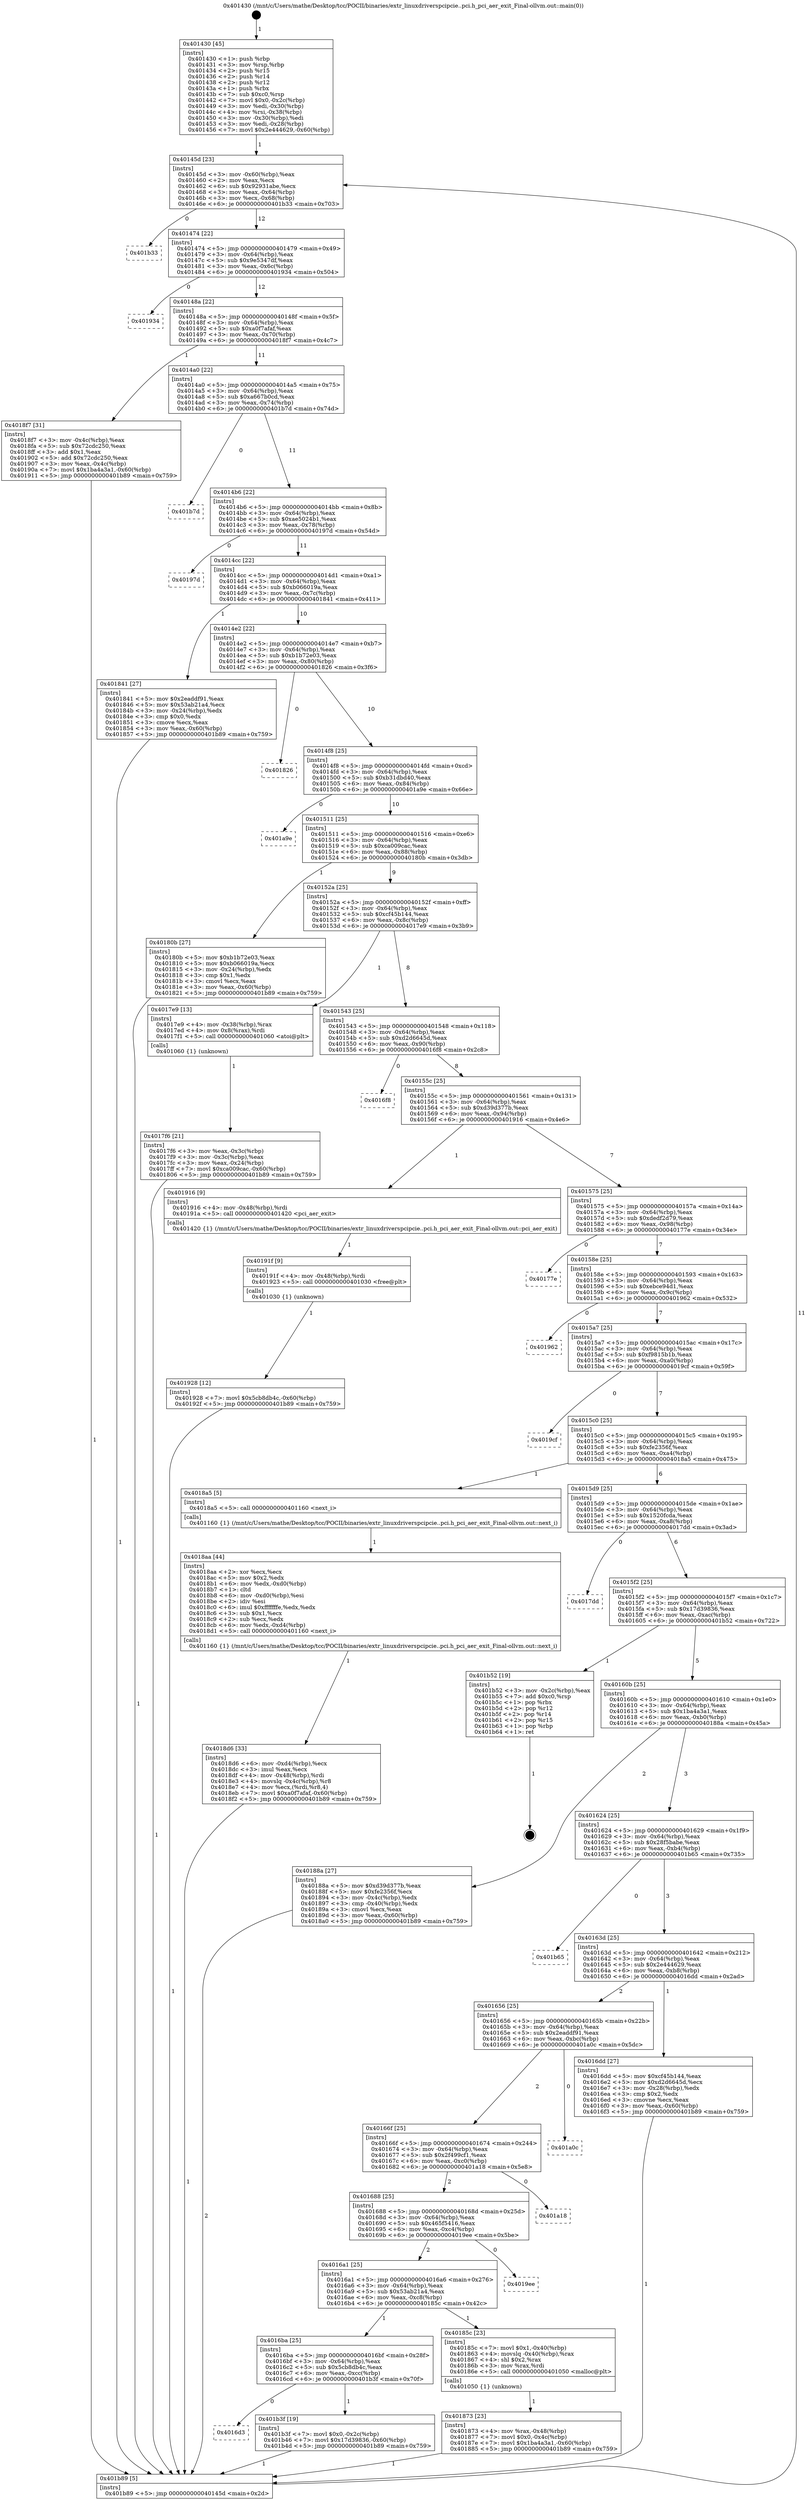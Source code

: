 digraph "0x401430" {
  label = "0x401430 (/mnt/c/Users/mathe/Desktop/tcc/POCII/binaries/extr_linuxdriverspcipcie..pci.h_pci_aer_exit_Final-ollvm.out::main(0))"
  labelloc = "t"
  node[shape=record]

  Entry [label="",width=0.3,height=0.3,shape=circle,fillcolor=black,style=filled]
  "0x40145d" [label="{
     0x40145d [23]\l
     | [instrs]\l
     &nbsp;&nbsp;0x40145d \<+3\>: mov -0x60(%rbp),%eax\l
     &nbsp;&nbsp;0x401460 \<+2\>: mov %eax,%ecx\l
     &nbsp;&nbsp;0x401462 \<+6\>: sub $0x92931abe,%ecx\l
     &nbsp;&nbsp;0x401468 \<+3\>: mov %eax,-0x64(%rbp)\l
     &nbsp;&nbsp;0x40146b \<+3\>: mov %ecx,-0x68(%rbp)\l
     &nbsp;&nbsp;0x40146e \<+6\>: je 0000000000401b33 \<main+0x703\>\l
  }"]
  "0x401b33" [label="{
     0x401b33\l
  }", style=dashed]
  "0x401474" [label="{
     0x401474 [22]\l
     | [instrs]\l
     &nbsp;&nbsp;0x401474 \<+5\>: jmp 0000000000401479 \<main+0x49\>\l
     &nbsp;&nbsp;0x401479 \<+3\>: mov -0x64(%rbp),%eax\l
     &nbsp;&nbsp;0x40147c \<+5\>: sub $0x9e5347df,%eax\l
     &nbsp;&nbsp;0x401481 \<+3\>: mov %eax,-0x6c(%rbp)\l
     &nbsp;&nbsp;0x401484 \<+6\>: je 0000000000401934 \<main+0x504\>\l
  }"]
  Exit [label="",width=0.3,height=0.3,shape=circle,fillcolor=black,style=filled,peripheries=2]
  "0x401934" [label="{
     0x401934\l
  }", style=dashed]
  "0x40148a" [label="{
     0x40148a [22]\l
     | [instrs]\l
     &nbsp;&nbsp;0x40148a \<+5\>: jmp 000000000040148f \<main+0x5f\>\l
     &nbsp;&nbsp;0x40148f \<+3\>: mov -0x64(%rbp),%eax\l
     &nbsp;&nbsp;0x401492 \<+5\>: sub $0xa0f7afaf,%eax\l
     &nbsp;&nbsp;0x401497 \<+3\>: mov %eax,-0x70(%rbp)\l
     &nbsp;&nbsp;0x40149a \<+6\>: je 00000000004018f7 \<main+0x4c7\>\l
  }"]
  "0x4016d3" [label="{
     0x4016d3\l
  }", style=dashed]
  "0x4018f7" [label="{
     0x4018f7 [31]\l
     | [instrs]\l
     &nbsp;&nbsp;0x4018f7 \<+3\>: mov -0x4c(%rbp),%eax\l
     &nbsp;&nbsp;0x4018fa \<+5\>: sub $0x72cdc250,%eax\l
     &nbsp;&nbsp;0x4018ff \<+3\>: add $0x1,%eax\l
     &nbsp;&nbsp;0x401902 \<+5\>: add $0x72cdc250,%eax\l
     &nbsp;&nbsp;0x401907 \<+3\>: mov %eax,-0x4c(%rbp)\l
     &nbsp;&nbsp;0x40190a \<+7\>: movl $0x1ba4a3a1,-0x60(%rbp)\l
     &nbsp;&nbsp;0x401911 \<+5\>: jmp 0000000000401b89 \<main+0x759\>\l
  }"]
  "0x4014a0" [label="{
     0x4014a0 [22]\l
     | [instrs]\l
     &nbsp;&nbsp;0x4014a0 \<+5\>: jmp 00000000004014a5 \<main+0x75\>\l
     &nbsp;&nbsp;0x4014a5 \<+3\>: mov -0x64(%rbp),%eax\l
     &nbsp;&nbsp;0x4014a8 \<+5\>: sub $0xa667b0cd,%eax\l
     &nbsp;&nbsp;0x4014ad \<+3\>: mov %eax,-0x74(%rbp)\l
     &nbsp;&nbsp;0x4014b0 \<+6\>: je 0000000000401b7d \<main+0x74d\>\l
  }"]
  "0x401b3f" [label="{
     0x401b3f [19]\l
     | [instrs]\l
     &nbsp;&nbsp;0x401b3f \<+7\>: movl $0x0,-0x2c(%rbp)\l
     &nbsp;&nbsp;0x401b46 \<+7\>: movl $0x17d39836,-0x60(%rbp)\l
     &nbsp;&nbsp;0x401b4d \<+5\>: jmp 0000000000401b89 \<main+0x759\>\l
  }"]
  "0x401b7d" [label="{
     0x401b7d\l
  }", style=dashed]
  "0x4014b6" [label="{
     0x4014b6 [22]\l
     | [instrs]\l
     &nbsp;&nbsp;0x4014b6 \<+5\>: jmp 00000000004014bb \<main+0x8b\>\l
     &nbsp;&nbsp;0x4014bb \<+3\>: mov -0x64(%rbp),%eax\l
     &nbsp;&nbsp;0x4014be \<+5\>: sub $0xae5024b1,%eax\l
     &nbsp;&nbsp;0x4014c3 \<+3\>: mov %eax,-0x78(%rbp)\l
     &nbsp;&nbsp;0x4014c6 \<+6\>: je 000000000040197d \<main+0x54d\>\l
  }"]
  "0x401928" [label="{
     0x401928 [12]\l
     | [instrs]\l
     &nbsp;&nbsp;0x401928 \<+7\>: movl $0x5cb8db4c,-0x60(%rbp)\l
     &nbsp;&nbsp;0x40192f \<+5\>: jmp 0000000000401b89 \<main+0x759\>\l
  }"]
  "0x40197d" [label="{
     0x40197d\l
  }", style=dashed]
  "0x4014cc" [label="{
     0x4014cc [22]\l
     | [instrs]\l
     &nbsp;&nbsp;0x4014cc \<+5\>: jmp 00000000004014d1 \<main+0xa1\>\l
     &nbsp;&nbsp;0x4014d1 \<+3\>: mov -0x64(%rbp),%eax\l
     &nbsp;&nbsp;0x4014d4 \<+5\>: sub $0xb066019a,%eax\l
     &nbsp;&nbsp;0x4014d9 \<+3\>: mov %eax,-0x7c(%rbp)\l
     &nbsp;&nbsp;0x4014dc \<+6\>: je 0000000000401841 \<main+0x411\>\l
  }"]
  "0x40191f" [label="{
     0x40191f [9]\l
     | [instrs]\l
     &nbsp;&nbsp;0x40191f \<+4\>: mov -0x48(%rbp),%rdi\l
     &nbsp;&nbsp;0x401923 \<+5\>: call 0000000000401030 \<free@plt\>\l
     | [calls]\l
     &nbsp;&nbsp;0x401030 \{1\} (unknown)\l
  }"]
  "0x401841" [label="{
     0x401841 [27]\l
     | [instrs]\l
     &nbsp;&nbsp;0x401841 \<+5\>: mov $0x2eaddf91,%eax\l
     &nbsp;&nbsp;0x401846 \<+5\>: mov $0x53ab21a4,%ecx\l
     &nbsp;&nbsp;0x40184b \<+3\>: mov -0x24(%rbp),%edx\l
     &nbsp;&nbsp;0x40184e \<+3\>: cmp $0x0,%edx\l
     &nbsp;&nbsp;0x401851 \<+3\>: cmove %ecx,%eax\l
     &nbsp;&nbsp;0x401854 \<+3\>: mov %eax,-0x60(%rbp)\l
     &nbsp;&nbsp;0x401857 \<+5\>: jmp 0000000000401b89 \<main+0x759\>\l
  }"]
  "0x4014e2" [label="{
     0x4014e2 [22]\l
     | [instrs]\l
     &nbsp;&nbsp;0x4014e2 \<+5\>: jmp 00000000004014e7 \<main+0xb7\>\l
     &nbsp;&nbsp;0x4014e7 \<+3\>: mov -0x64(%rbp),%eax\l
     &nbsp;&nbsp;0x4014ea \<+5\>: sub $0xb1b72e03,%eax\l
     &nbsp;&nbsp;0x4014ef \<+3\>: mov %eax,-0x80(%rbp)\l
     &nbsp;&nbsp;0x4014f2 \<+6\>: je 0000000000401826 \<main+0x3f6\>\l
  }"]
  "0x4018d6" [label="{
     0x4018d6 [33]\l
     | [instrs]\l
     &nbsp;&nbsp;0x4018d6 \<+6\>: mov -0xd4(%rbp),%ecx\l
     &nbsp;&nbsp;0x4018dc \<+3\>: imul %eax,%ecx\l
     &nbsp;&nbsp;0x4018df \<+4\>: mov -0x48(%rbp),%rdi\l
     &nbsp;&nbsp;0x4018e3 \<+4\>: movslq -0x4c(%rbp),%r8\l
     &nbsp;&nbsp;0x4018e7 \<+4\>: mov %ecx,(%rdi,%r8,4)\l
     &nbsp;&nbsp;0x4018eb \<+7\>: movl $0xa0f7afaf,-0x60(%rbp)\l
     &nbsp;&nbsp;0x4018f2 \<+5\>: jmp 0000000000401b89 \<main+0x759\>\l
  }"]
  "0x401826" [label="{
     0x401826\l
  }", style=dashed]
  "0x4014f8" [label="{
     0x4014f8 [25]\l
     | [instrs]\l
     &nbsp;&nbsp;0x4014f8 \<+5\>: jmp 00000000004014fd \<main+0xcd\>\l
     &nbsp;&nbsp;0x4014fd \<+3\>: mov -0x64(%rbp),%eax\l
     &nbsp;&nbsp;0x401500 \<+5\>: sub $0xb31dbd40,%eax\l
     &nbsp;&nbsp;0x401505 \<+6\>: mov %eax,-0x84(%rbp)\l
     &nbsp;&nbsp;0x40150b \<+6\>: je 0000000000401a9e \<main+0x66e\>\l
  }"]
  "0x4018aa" [label="{
     0x4018aa [44]\l
     | [instrs]\l
     &nbsp;&nbsp;0x4018aa \<+2\>: xor %ecx,%ecx\l
     &nbsp;&nbsp;0x4018ac \<+5\>: mov $0x2,%edx\l
     &nbsp;&nbsp;0x4018b1 \<+6\>: mov %edx,-0xd0(%rbp)\l
     &nbsp;&nbsp;0x4018b7 \<+1\>: cltd\l
     &nbsp;&nbsp;0x4018b8 \<+6\>: mov -0xd0(%rbp),%esi\l
     &nbsp;&nbsp;0x4018be \<+2\>: idiv %esi\l
     &nbsp;&nbsp;0x4018c0 \<+6\>: imul $0xfffffffe,%edx,%edx\l
     &nbsp;&nbsp;0x4018c6 \<+3\>: sub $0x1,%ecx\l
     &nbsp;&nbsp;0x4018c9 \<+2\>: sub %ecx,%edx\l
     &nbsp;&nbsp;0x4018cb \<+6\>: mov %edx,-0xd4(%rbp)\l
     &nbsp;&nbsp;0x4018d1 \<+5\>: call 0000000000401160 \<next_i\>\l
     | [calls]\l
     &nbsp;&nbsp;0x401160 \{1\} (/mnt/c/Users/mathe/Desktop/tcc/POCII/binaries/extr_linuxdriverspcipcie..pci.h_pci_aer_exit_Final-ollvm.out::next_i)\l
  }"]
  "0x401a9e" [label="{
     0x401a9e\l
  }", style=dashed]
  "0x401511" [label="{
     0x401511 [25]\l
     | [instrs]\l
     &nbsp;&nbsp;0x401511 \<+5\>: jmp 0000000000401516 \<main+0xe6\>\l
     &nbsp;&nbsp;0x401516 \<+3\>: mov -0x64(%rbp),%eax\l
     &nbsp;&nbsp;0x401519 \<+5\>: sub $0xca009cac,%eax\l
     &nbsp;&nbsp;0x40151e \<+6\>: mov %eax,-0x88(%rbp)\l
     &nbsp;&nbsp;0x401524 \<+6\>: je 000000000040180b \<main+0x3db\>\l
  }"]
  "0x401873" [label="{
     0x401873 [23]\l
     | [instrs]\l
     &nbsp;&nbsp;0x401873 \<+4\>: mov %rax,-0x48(%rbp)\l
     &nbsp;&nbsp;0x401877 \<+7\>: movl $0x0,-0x4c(%rbp)\l
     &nbsp;&nbsp;0x40187e \<+7\>: movl $0x1ba4a3a1,-0x60(%rbp)\l
     &nbsp;&nbsp;0x401885 \<+5\>: jmp 0000000000401b89 \<main+0x759\>\l
  }"]
  "0x40180b" [label="{
     0x40180b [27]\l
     | [instrs]\l
     &nbsp;&nbsp;0x40180b \<+5\>: mov $0xb1b72e03,%eax\l
     &nbsp;&nbsp;0x401810 \<+5\>: mov $0xb066019a,%ecx\l
     &nbsp;&nbsp;0x401815 \<+3\>: mov -0x24(%rbp),%edx\l
     &nbsp;&nbsp;0x401818 \<+3\>: cmp $0x1,%edx\l
     &nbsp;&nbsp;0x40181b \<+3\>: cmovl %ecx,%eax\l
     &nbsp;&nbsp;0x40181e \<+3\>: mov %eax,-0x60(%rbp)\l
     &nbsp;&nbsp;0x401821 \<+5\>: jmp 0000000000401b89 \<main+0x759\>\l
  }"]
  "0x40152a" [label="{
     0x40152a [25]\l
     | [instrs]\l
     &nbsp;&nbsp;0x40152a \<+5\>: jmp 000000000040152f \<main+0xff\>\l
     &nbsp;&nbsp;0x40152f \<+3\>: mov -0x64(%rbp),%eax\l
     &nbsp;&nbsp;0x401532 \<+5\>: sub $0xcf45b144,%eax\l
     &nbsp;&nbsp;0x401537 \<+6\>: mov %eax,-0x8c(%rbp)\l
     &nbsp;&nbsp;0x40153d \<+6\>: je 00000000004017e9 \<main+0x3b9\>\l
  }"]
  "0x4016ba" [label="{
     0x4016ba [25]\l
     | [instrs]\l
     &nbsp;&nbsp;0x4016ba \<+5\>: jmp 00000000004016bf \<main+0x28f\>\l
     &nbsp;&nbsp;0x4016bf \<+3\>: mov -0x64(%rbp),%eax\l
     &nbsp;&nbsp;0x4016c2 \<+5\>: sub $0x5cb8db4c,%eax\l
     &nbsp;&nbsp;0x4016c7 \<+6\>: mov %eax,-0xcc(%rbp)\l
     &nbsp;&nbsp;0x4016cd \<+6\>: je 0000000000401b3f \<main+0x70f\>\l
  }"]
  "0x4017e9" [label="{
     0x4017e9 [13]\l
     | [instrs]\l
     &nbsp;&nbsp;0x4017e9 \<+4\>: mov -0x38(%rbp),%rax\l
     &nbsp;&nbsp;0x4017ed \<+4\>: mov 0x8(%rax),%rdi\l
     &nbsp;&nbsp;0x4017f1 \<+5\>: call 0000000000401060 \<atoi@plt\>\l
     | [calls]\l
     &nbsp;&nbsp;0x401060 \{1\} (unknown)\l
  }"]
  "0x401543" [label="{
     0x401543 [25]\l
     | [instrs]\l
     &nbsp;&nbsp;0x401543 \<+5\>: jmp 0000000000401548 \<main+0x118\>\l
     &nbsp;&nbsp;0x401548 \<+3\>: mov -0x64(%rbp),%eax\l
     &nbsp;&nbsp;0x40154b \<+5\>: sub $0xd2d6645d,%eax\l
     &nbsp;&nbsp;0x401550 \<+6\>: mov %eax,-0x90(%rbp)\l
     &nbsp;&nbsp;0x401556 \<+6\>: je 00000000004016f8 \<main+0x2c8\>\l
  }"]
  "0x40185c" [label="{
     0x40185c [23]\l
     | [instrs]\l
     &nbsp;&nbsp;0x40185c \<+7\>: movl $0x1,-0x40(%rbp)\l
     &nbsp;&nbsp;0x401863 \<+4\>: movslq -0x40(%rbp),%rax\l
     &nbsp;&nbsp;0x401867 \<+4\>: shl $0x2,%rax\l
     &nbsp;&nbsp;0x40186b \<+3\>: mov %rax,%rdi\l
     &nbsp;&nbsp;0x40186e \<+5\>: call 0000000000401050 \<malloc@plt\>\l
     | [calls]\l
     &nbsp;&nbsp;0x401050 \{1\} (unknown)\l
  }"]
  "0x4016f8" [label="{
     0x4016f8\l
  }", style=dashed]
  "0x40155c" [label="{
     0x40155c [25]\l
     | [instrs]\l
     &nbsp;&nbsp;0x40155c \<+5\>: jmp 0000000000401561 \<main+0x131\>\l
     &nbsp;&nbsp;0x401561 \<+3\>: mov -0x64(%rbp),%eax\l
     &nbsp;&nbsp;0x401564 \<+5\>: sub $0xd39d377b,%eax\l
     &nbsp;&nbsp;0x401569 \<+6\>: mov %eax,-0x94(%rbp)\l
     &nbsp;&nbsp;0x40156f \<+6\>: je 0000000000401916 \<main+0x4e6\>\l
  }"]
  "0x4016a1" [label="{
     0x4016a1 [25]\l
     | [instrs]\l
     &nbsp;&nbsp;0x4016a1 \<+5\>: jmp 00000000004016a6 \<main+0x276\>\l
     &nbsp;&nbsp;0x4016a6 \<+3\>: mov -0x64(%rbp),%eax\l
     &nbsp;&nbsp;0x4016a9 \<+5\>: sub $0x53ab21a4,%eax\l
     &nbsp;&nbsp;0x4016ae \<+6\>: mov %eax,-0xc8(%rbp)\l
     &nbsp;&nbsp;0x4016b4 \<+6\>: je 000000000040185c \<main+0x42c\>\l
  }"]
  "0x401916" [label="{
     0x401916 [9]\l
     | [instrs]\l
     &nbsp;&nbsp;0x401916 \<+4\>: mov -0x48(%rbp),%rdi\l
     &nbsp;&nbsp;0x40191a \<+5\>: call 0000000000401420 \<pci_aer_exit\>\l
     | [calls]\l
     &nbsp;&nbsp;0x401420 \{1\} (/mnt/c/Users/mathe/Desktop/tcc/POCII/binaries/extr_linuxdriverspcipcie..pci.h_pci_aer_exit_Final-ollvm.out::pci_aer_exit)\l
  }"]
  "0x401575" [label="{
     0x401575 [25]\l
     | [instrs]\l
     &nbsp;&nbsp;0x401575 \<+5\>: jmp 000000000040157a \<main+0x14a\>\l
     &nbsp;&nbsp;0x40157a \<+3\>: mov -0x64(%rbp),%eax\l
     &nbsp;&nbsp;0x40157d \<+5\>: sub $0xdedf2d79,%eax\l
     &nbsp;&nbsp;0x401582 \<+6\>: mov %eax,-0x98(%rbp)\l
     &nbsp;&nbsp;0x401588 \<+6\>: je 000000000040177e \<main+0x34e\>\l
  }"]
  "0x4019ee" [label="{
     0x4019ee\l
  }", style=dashed]
  "0x40177e" [label="{
     0x40177e\l
  }", style=dashed]
  "0x40158e" [label="{
     0x40158e [25]\l
     | [instrs]\l
     &nbsp;&nbsp;0x40158e \<+5\>: jmp 0000000000401593 \<main+0x163\>\l
     &nbsp;&nbsp;0x401593 \<+3\>: mov -0x64(%rbp),%eax\l
     &nbsp;&nbsp;0x401596 \<+5\>: sub $0xebce94d1,%eax\l
     &nbsp;&nbsp;0x40159b \<+6\>: mov %eax,-0x9c(%rbp)\l
     &nbsp;&nbsp;0x4015a1 \<+6\>: je 0000000000401962 \<main+0x532\>\l
  }"]
  "0x401688" [label="{
     0x401688 [25]\l
     | [instrs]\l
     &nbsp;&nbsp;0x401688 \<+5\>: jmp 000000000040168d \<main+0x25d\>\l
     &nbsp;&nbsp;0x40168d \<+3\>: mov -0x64(%rbp),%eax\l
     &nbsp;&nbsp;0x401690 \<+5\>: sub $0x465f5416,%eax\l
     &nbsp;&nbsp;0x401695 \<+6\>: mov %eax,-0xc4(%rbp)\l
     &nbsp;&nbsp;0x40169b \<+6\>: je 00000000004019ee \<main+0x5be\>\l
  }"]
  "0x401962" [label="{
     0x401962\l
  }", style=dashed]
  "0x4015a7" [label="{
     0x4015a7 [25]\l
     | [instrs]\l
     &nbsp;&nbsp;0x4015a7 \<+5\>: jmp 00000000004015ac \<main+0x17c\>\l
     &nbsp;&nbsp;0x4015ac \<+3\>: mov -0x64(%rbp),%eax\l
     &nbsp;&nbsp;0x4015af \<+5\>: sub $0xf9815b1b,%eax\l
     &nbsp;&nbsp;0x4015b4 \<+6\>: mov %eax,-0xa0(%rbp)\l
     &nbsp;&nbsp;0x4015ba \<+6\>: je 00000000004019cf \<main+0x59f\>\l
  }"]
  "0x401a18" [label="{
     0x401a18\l
  }", style=dashed]
  "0x4019cf" [label="{
     0x4019cf\l
  }", style=dashed]
  "0x4015c0" [label="{
     0x4015c0 [25]\l
     | [instrs]\l
     &nbsp;&nbsp;0x4015c0 \<+5\>: jmp 00000000004015c5 \<main+0x195\>\l
     &nbsp;&nbsp;0x4015c5 \<+3\>: mov -0x64(%rbp),%eax\l
     &nbsp;&nbsp;0x4015c8 \<+5\>: sub $0xfe2356f,%eax\l
     &nbsp;&nbsp;0x4015cd \<+6\>: mov %eax,-0xa4(%rbp)\l
     &nbsp;&nbsp;0x4015d3 \<+6\>: je 00000000004018a5 \<main+0x475\>\l
  }"]
  "0x40166f" [label="{
     0x40166f [25]\l
     | [instrs]\l
     &nbsp;&nbsp;0x40166f \<+5\>: jmp 0000000000401674 \<main+0x244\>\l
     &nbsp;&nbsp;0x401674 \<+3\>: mov -0x64(%rbp),%eax\l
     &nbsp;&nbsp;0x401677 \<+5\>: sub $0x2f499cf1,%eax\l
     &nbsp;&nbsp;0x40167c \<+6\>: mov %eax,-0xc0(%rbp)\l
     &nbsp;&nbsp;0x401682 \<+6\>: je 0000000000401a18 \<main+0x5e8\>\l
  }"]
  "0x4018a5" [label="{
     0x4018a5 [5]\l
     | [instrs]\l
     &nbsp;&nbsp;0x4018a5 \<+5\>: call 0000000000401160 \<next_i\>\l
     | [calls]\l
     &nbsp;&nbsp;0x401160 \{1\} (/mnt/c/Users/mathe/Desktop/tcc/POCII/binaries/extr_linuxdriverspcipcie..pci.h_pci_aer_exit_Final-ollvm.out::next_i)\l
  }"]
  "0x4015d9" [label="{
     0x4015d9 [25]\l
     | [instrs]\l
     &nbsp;&nbsp;0x4015d9 \<+5\>: jmp 00000000004015de \<main+0x1ae\>\l
     &nbsp;&nbsp;0x4015de \<+3\>: mov -0x64(%rbp),%eax\l
     &nbsp;&nbsp;0x4015e1 \<+5\>: sub $0x1520fcda,%eax\l
     &nbsp;&nbsp;0x4015e6 \<+6\>: mov %eax,-0xa8(%rbp)\l
     &nbsp;&nbsp;0x4015ec \<+6\>: je 00000000004017dd \<main+0x3ad\>\l
  }"]
  "0x401a0c" [label="{
     0x401a0c\l
  }", style=dashed]
  "0x4017dd" [label="{
     0x4017dd\l
  }", style=dashed]
  "0x4015f2" [label="{
     0x4015f2 [25]\l
     | [instrs]\l
     &nbsp;&nbsp;0x4015f2 \<+5\>: jmp 00000000004015f7 \<main+0x1c7\>\l
     &nbsp;&nbsp;0x4015f7 \<+3\>: mov -0x64(%rbp),%eax\l
     &nbsp;&nbsp;0x4015fa \<+5\>: sub $0x17d39836,%eax\l
     &nbsp;&nbsp;0x4015ff \<+6\>: mov %eax,-0xac(%rbp)\l
     &nbsp;&nbsp;0x401605 \<+6\>: je 0000000000401b52 \<main+0x722\>\l
  }"]
  "0x4017f6" [label="{
     0x4017f6 [21]\l
     | [instrs]\l
     &nbsp;&nbsp;0x4017f6 \<+3\>: mov %eax,-0x3c(%rbp)\l
     &nbsp;&nbsp;0x4017f9 \<+3\>: mov -0x3c(%rbp),%eax\l
     &nbsp;&nbsp;0x4017fc \<+3\>: mov %eax,-0x24(%rbp)\l
     &nbsp;&nbsp;0x4017ff \<+7\>: movl $0xca009cac,-0x60(%rbp)\l
     &nbsp;&nbsp;0x401806 \<+5\>: jmp 0000000000401b89 \<main+0x759\>\l
  }"]
  "0x401b52" [label="{
     0x401b52 [19]\l
     | [instrs]\l
     &nbsp;&nbsp;0x401b52 \<+3\>: mov -0x2c(%rbp),%eax\l
     &nbsp;&nbsp;0x401b55 \<+7\>: add $0xc0,%rsp\l
     &nbsp;&nbsp;0x401b5c \<+1\>: pop %rbx\l
     &nbsp;&nbsp;0x401b5d \<+2\>: pop %r12\l
     &nbsp;&nbsp;0x401b5f \<+2\>: pop %r14\l
     &nbsp;&nbsp;0x401b61 \<+2\>: pop %r15\l
     &nbsp;&nbsp;0x401b63 \<+1\>: pop %rbp\l
     &nbsp;&nbsp;0x401b64 \<+1\>: ret\l
  }"]
  "0x40160b" [label="{
     0x40160b [25]\l
     | [instrs]\l
     &nbsp;&nbsp;0x40160b \<+5\>: jmp 0000000000401610 \<main+0x1e0\>\l
     &nbsp;&nbsp;0x401610 \<+3\>: mov -0x64(%rbp),%eax\l
     &nbsp;&nbsp;0x401613 \<+5\>: sub $0x1ba4a3a1,%eax\l
     &nbsp;&nbsp;0x401618 \<+6\>: mov %eax,-0xb0(%rbp)\l
     &nbsp;&nbsp;0x40161e \<+6\>: je 000000000040188a \<main+0x45a\>\l
  }"]
  "0x401430" [label="{
     0x401430 [45]\l
     | [instrs]\l
     &nbsp;&nbsp;0x401430 \<+1\>: push %rbp\l
     &nbsp;&nbsp;0x401431 \<+3\>: mov %rsp,%rbp\l
     &nbsp;&nbsp;0x401434 \<+2\>: push %r15\l
     &nbsp;&nbsp;0x401436 \<+2\>: push %r14\l
     &nbsp;&nbsp;0x401438 \<+2\>: push %r12\l
     &nbsp;&nbsp;0x40143a \<+1\>: push %rbx\l
     &nbsp;&nbsp;0x40143b \<+7\>: sub $0xc0,%rsp\l
     &nbsp;&nbsp;0x401442 \<+7\>: movl $0x0,-0x2c(%rbp)\l
     &nbsp;&nbsp;0x401449 \<+3\>: mov %edi,-0x30(%rbp)\l
     &nbsp;&nbsp;0x40144c \<+4\>: mov %rsi,-0x38(%rbp)\l
     &nbsp;&nbsp;0x401450 \<+3\>: mov -0x30(%rbp),%edi\l
     &nbsp;&nbsp;0x401453 \<+3\>: mov %edi,-0x28(%rbp)\l
     &nbsp;&nbsp;0x401456 \<+7\>: movl $0x2e444629,-0x60(%rbp)\l
  }"]
  "0x40188a" [label="{
     0x40188a [27]\l
     | [instrs]\l
     &nbsp;&nbsp;0x40188a \<+5\>: mov $0xd39d377b,%eax\l
     &nbsp;&nbsp;0x40188f \<+5\>: mov $0xfe2356f,%ecx\l
     &nbsp;&nbsp;0x401894 \<+3\>: mov -0x4c(%rbp),%edx\l
     &nbsp;&nbsp;0x401897 \<+3\>: cmp -0x40(%rbp),%edx\l
     &nbsp;&nbsp;0x40189a \<+3\>: cmovl %ecx,%eax\l
     &nbsp;&nbsp;0x40189d \<+3\>: mov %eax,-0x60(%rbp)\l
     &nbsp;&nbsp;0x4018a0 \<+5\>: jmp 0000000000401b89 \<main+0x759\>\l
  }"]
  "0x401624" [label="{
     0x401624 [25]\l
     | [instrs]\l
     &nbsp;&nbsp;0x401624 \<+5\>: jmp 0000000000401629 \<main+0x1f9\>\l
     &nbsp;&nbsp;0x401629 \<+3\>: mov -0x64(%rbp),%eax\l
     &nbsp;&nbsp;0x40162c \<+5\>: sub $0x28f5babe,%eax\l
     &nbsp;&nbsp;0x401631 \<+6\>: mov %eax,-0xb4(%rbp)\l
     &nbsp;&nbsp;0x401637 \<+6\>: je 0000000000401b65 \<main+0x735\>\l
  }"]
  "0x401b89" [label="{
     0x401b89 [5]\l
     | [instrs]\l
     &nbsp;&nbsp;0x401b89 \<+5\>: jmp 000000000040145d \<main+0x2d\>\l
  }"]
  "0x401b65" [label="{
     0x401b65\l
  }", style=dashed]
  "0x40163d" [label="{
     0x40163d [25]\l
     | [instrs]\l
     &nbsp;&nbsp;0x40163d \<+5\>: jmp 0000000000401642 \<main+0x212\>\l
     &nbsp;&nbsp;0x401642 \<+3\>: mov -0x64(%rbp),%eax\l
     &nbsp;&nbsp;0x401645 \<+5\>: sub $0x2e444629,%eax\l
     &nbsp;&nbsp;0x40164a \<+6\>: mov %eax,-0xb8(%rbp)\l
     &nbsp;&nbsp;0x401650 \<+6\>: je 00000000004016dd \<main+0x2ad\>\l
  }"]
  "0x401656" [label="{
     0x401656 [25]\l
     | [instrs]\l
     &nbsp;&nbsp;0x401656 \<+5\>: jmp 000000000040165b \<main+0x22b\>\l
     &nbsp;&nbsp;0x40165b \<+3\>: mov -0x64(%rbp),%eax\l
     &nbsp;&nbsp;0x40165e \<+5\>: sub $0x2eaddf91,%eax\l
     &nbsp;&nbsp;0x401663 \<+6\>: mov %eax,-0xbc(%rbp)\l
     &nbsp;&nbsp;0x401669 \<+6\>: je 0000000000401a0c \<main+0x5dc\>\l
  }"]
  "0x4016dd" [label="{
     0x4016dd [27]\l
     | [instrs]\l
     &nbsp;&nbsp;0x4016dd \<+5\>: mov $0xcf45b144,%eax\l
     &nbsp;&nbsp;0x4016e2 \<+5\>: mov $0xd2d6645d,%ecx\l
     &nbsp;&nbsp;0x4016e7 \<+3\>: mov -0x28(%rbp),%edx\l
     &nbsp;&nbsp;0x4016ea \<+3\>: cmp $0x2,%edx\l
     &nbsp;&nbsp;0x4016ed \<+3\>: cmovne %ecx,%eax\l
     &nbsp;&nbsp;0x4016f0 \<+3\>: mov %eax,-0x60(%rbp)\l
     &nbsp;&nbsp;0x4016f3 \<+5\>: jmp 0000000000401b89 \<main+0x759\>\l
  }"]
  Entry -> "0x401430" [label=" 1"]
  "0x40145d" -> "0x401b33" [label=" 0"]
  "0x40145d" -> "0x401474" [label=" 12"]
  "0x401b52" -> Exit [label=" 1"]
  "0x401474" -> "0x401934" [label=" 0"]
  "0x401474" -> "0x40148a" [label=" 12"]
  "0x401b3f" -> "0x401b89" [label=" 1"]
  "0x40148a" -> "0x4018f7" [label=" 1"]
  "0x40148a" -> "0x4014a0" [label=" 11"]
  "0x4016ba" -> "0x4016d3" [label=" 0"]
  "0x4014a0" -> "0x401b7d" [label=" 0"]
  "0x4014a0" -> "0x4014b6" [label=" 11"]
  "0x4016ba" -> "0x401b3f" [label=" 1"]
  "0x4014b6" -> "0x40197d" [label=" 0"]
  "0x4014b6" -> "0x4014cc" [label=" 11"]
  "0x401928" -> "0x401b89" [label=" 1"]
  "0x4014cc" -> "0x401841" [label=" 1"]
  "0x4014cc" -> "0x4014e2" [label=" 10"]
  "0x40191f" -> "0x401928" [label=" 1"]
  "0x4014e2" -> "0x401826" [label=" 0"]
  "0x4014e2" -> "0x4014f8" [label=" 10"]
  "0x401916" -> "0x40191f" [label=" 1"]
  "0x4014f8" -> "0x401a9e" [label=" 0"]
  "0x4014f8" -> "0x401511" [label=" 10"]
  "0x4018f7" -> "0x401b89" [label=" 1"]
  "0x401511" -> "0x40180b" [label=" 1"]
  "0x401511" -> "0x40152a" [label=" 9"]
  "0x4018d6" -> "0x401b89" [label=" 1"]
  "0x40152a" -> "0x4017e9" [label=" 1"]
  "0x40152a" -> "0x401543" [label=" 8"]
  "0x4018aa" -> "0x4018d6" [label=" 1"]
  "0x401543" -> "0x4016f8" [label=" 0"]
  "0x401543" -> "0x40155c" [label=" 8"]
  "0x4018a5" -> "0x4018aa" [label=" 1"]
  "0x40155c" -> "0x401916" [label=" 1"]
  "0x40155c" -> "0x401575" [label=" 7"]
  "0x401873" -> "0x401b89" [label=" 1"]
  "0x401575" -> "0x40177e" [label=" 0"]
  "0x401575" -> "0x40158e" [label=" 7"]
  "0x40185c" -> "0x401873" [label=" 1"]
  "0x40158e" -> "0x401962" [label=" 0"]
  "0x40158e" -> "0x4015a7" [label=" 7"]
  "0x4016a1" -> "0x40185c" [label=" 1"]
  "0x4015a7" -> "0x4019cf" [label=" 0"]
  "0x4015a7" -> "0x4015c0" [label=" 7"]
  "0x40188a" -> "0x401b89" [label=" 2"]
  "0x4015c0" -> "0x4018a5" [label=" 1"]
  "0x4015c0" -> "0x4015d9" [label=" 6"]
  "0x401688" -> "0x4019ee" [label=" 0"]
  "0x4015d9" -> "0x4017dd" [label=" 0"]
  "0x4015d9" -> "0x4015f2" [label=" 6"]
  "0x4016a1" -> "0x4016ba" [label=" 1"]
  "0x4015f2" -> "0x401b52" [label=" 1"]
  "0x4015f2" -> "0x40160b" [label=" 5"]
  "0x40166f" -> "0x401a18" [label=" 0"]
  "0x40160b" -> "0x40188a" [label=" 2"]
  "0x40160b" -> "0x401624" [label=" 3"]
  "0x401688" -> "0x4016a1" [label=" 2"]
  "0x401624" -> "0x401b65" [label=" 0"]
  "0x401624" -> "0x40163d" [label=" 3"]
  "0x401656" -> "0x40166f" [label=" 2"]
  "0x40163d" -> "0x4016dd" [label=" 1"]
  "0x40163d" -> "0x401656" [label=" 2"]
  "0x4016dd" -> "0x401b89" [label=" 1"]
  "0x401430" -> "0x40145d" [label=" 1"]
  "0x401b89" -> "0x40145d" [label=" 11"]
  "0x4017e9" -> "0x4017f6" [label=" 1"]
  "0x4017f6" -> "0x401b89" [label=" 1"]
  "0x40180b" -> "0x401b89" [label=" 1"]
  "0x401841" -> "0x401b89" [label=" 1"]
  "0x40166f" -> "0x401688" [label=" 2"]
  "0x401656" -> "0x401a0c" [label=" 0"]
}

